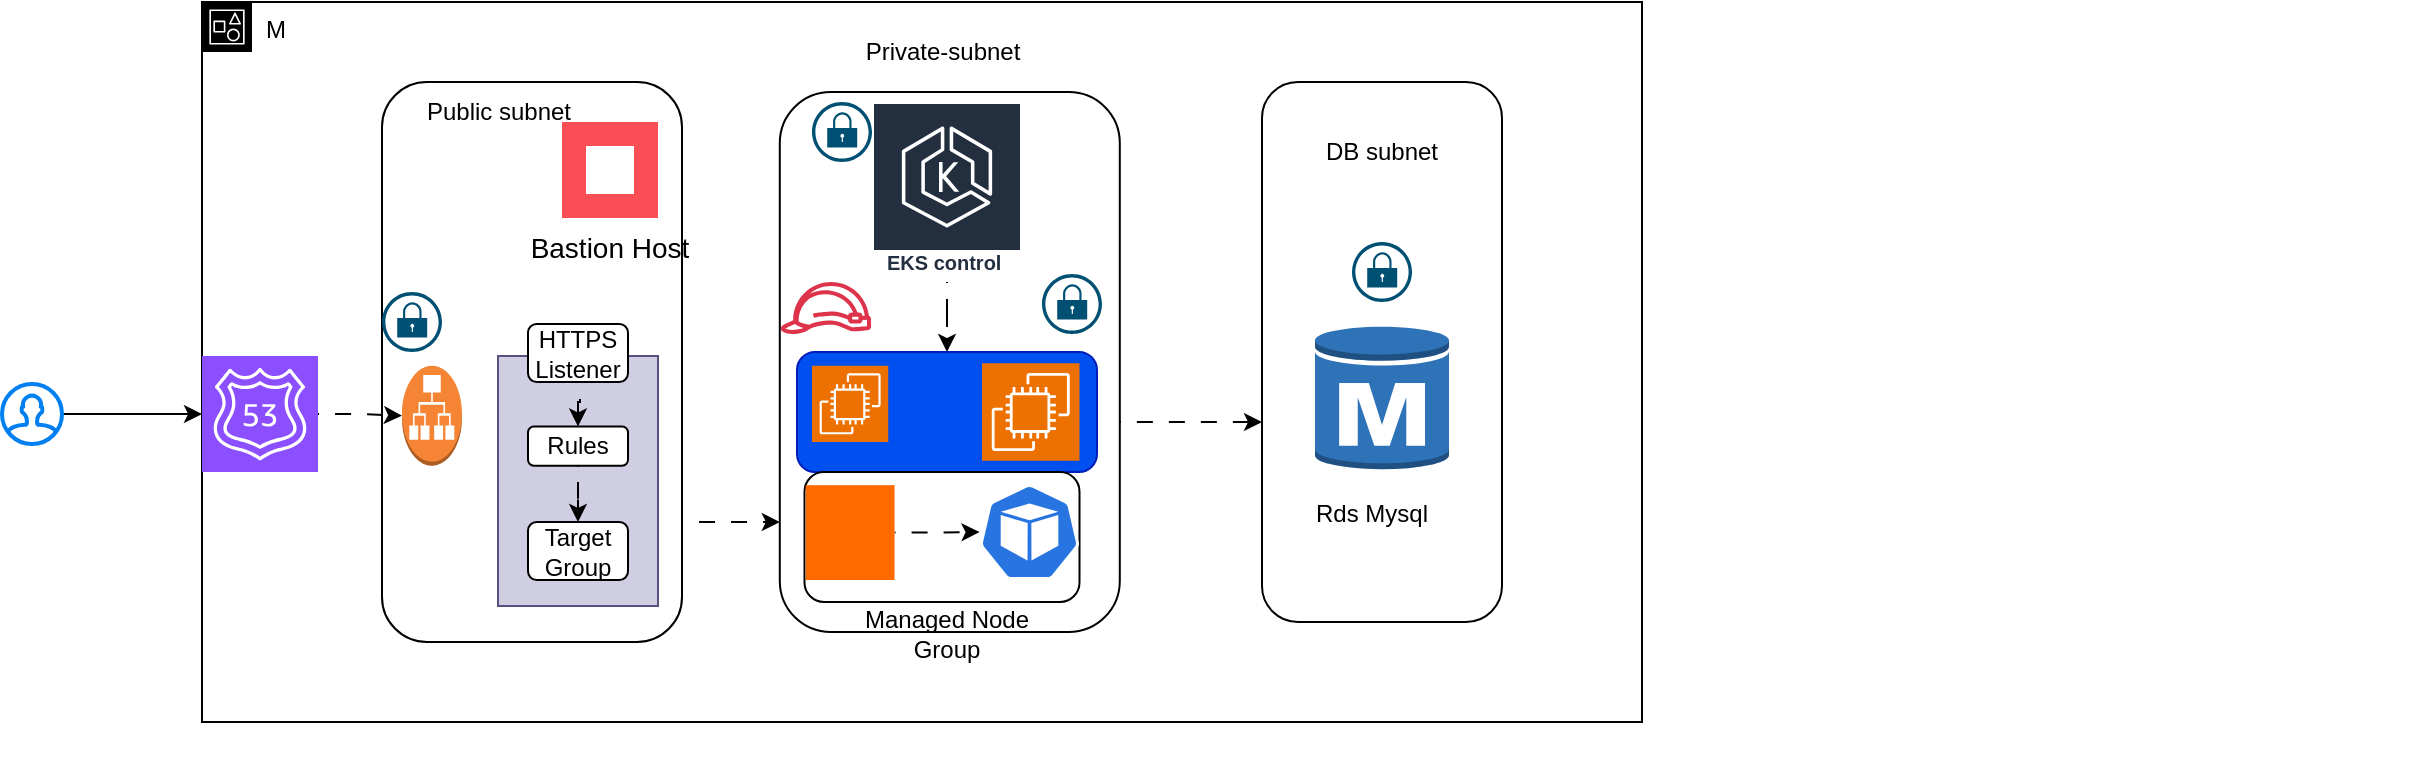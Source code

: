 <mxfile version="25.0.3">
  <diagram name="Page-1" id="2HxR4Ng5PD8vntgg9K9c">
    <mxGraphModel dx="1575" dy="1692" grid="1" gridSize="10" guides="1" tooltips="1" connect="1" arrows="1" fold="1" page="1" pageScale="1" pageWidth="850" pageHeight="1100" math="0" shadow="0">
      <root>
        <mxCell id="0" />
        <mxCell id="1" parent="0" />
        <mxCell id="MAdSaXPtCtztd2ttJc3T-1" value="AWS Account" style="points=[[0,0],[0.25,0],[0.5,0],[0.75,0],[1,0],[1,0.25],[1,0.5],[1,0.75],[1,1],[0.75,1],[0.5,1],[0.25,1],[0,1],[0,0.75],[0,0.5],[0,0.25]];outlineConnect=0;gradientColor=none;html=1;whiteSpace=wrap;fontSize=12;fontStyle=0;container=1;pointerEvents=0;collapsible=0;recursiveResize=0;shape=mxgraph.aws4.group;grIcon=mxgraph.aws4.group_account;strokeColor=#CD2264;fillColor=none;verticalAlign=top;align=left;spacingLeft=30;fontColor=#CD2264;dashed=0;" parent="1" vertex="1">
          <mxGeometry x="-70" y="-60" width="990" as="geometry" />
        </mxCell>
        <mxCell id="MAdSaXPtCtztd2ttJc3T-5" value="M" style="points=[[0,0],[0.25,0],[0.5,0],[0.75,0],[1,0],[1,0.25],[1,0.5],[1,0.75],[1,1],[0.75,1],[0.5,1],[0.25,1],[0,1],[0,0.75],[0,0.5],[0,0.25]];outlineConnect=0;html=1;whiteSpace=wrap;fontSize=12;fontStyle=0;container=1;pointerEvents=0;collapsible=0;recursiveResize=0;shape=mxgraph.aws4.group;grIcon=mxgraph.aws4.group_account;verticalAlign=top;align=left;spacingLeft=30;dashed=0;" parent="1" vertex="1">
          <mxGeometry x="-190" y="-120" width="720" height="360" as="geometry" />
        </mxCell>
        <mxCell id="MAdSaXPtCtztd2ttJc3T-7" value="" style="rounded=1;whiteSpace=wrap;html=1;" parent="MAdSaXPtCtztd2ttJc3T-5" vertex="1">
          <mxGeometry x="530" y="40" width="120" height="270" as="geometry" />
        </mxCell>
        <mxCell id="MAdSaXPtCtztd2ttJc3T-13" style="edgeStyle=orthogonalEdgeStyle;rounded=0;orthogonalLoop=1;jettySize=auto;html=1;flowAnimation=1;" parent="MAdSaXPtCtztd2ttJc3T-5" source="MAdSaXPtCtztd2ttJc3T-4" target="MAdSaXPtCtztd2ttJc3T-3" edge="1">
          <mxGeometry relative="1" as="geometry">
            <Array as="points">
              <mxPoint x="260" y="260" />
              <mxPoint x="260" y="260" />
            </Array>
          </mxGeometry>
        </mxCell>
        <mxCell id="MAdSaXPtCtztd2ttJc3T-4" value="" style="rounded=1;whiteSpace=wrap;html=1;" parent="MAdSaXPtCtztd2ttJc3T-5" vertex="1">
          <mxGeometry x="90" y="40" width="150" height="280" as="geometry" />
        </mxCell>
        <mxCell id="MAdSaXPtCtztd2ttJc3T-9" value="" style="outlineConnect=0;dashed=0;verticalLabelPosition=bottom;verticalAlign=top;align=center;html=1;shape=mxgraph.aws3.application_load_balancer;fillColor=#F58534;gradientColor=none;" parent="MAdSaXPtCtztd2ttJc3T-5" vertex="1">
          <mxGeometry x="100" y="181.87" width="30" height="50" as="geometry" />
        </mxCell>
        <mxCell id="MAdSaXPtCtztd2ttJc3T-11" value="" style="edgeStyle=orthogonalEdgeStyle;rounded=0;orthogonalLoop=1;jettySize=auto;html=1;flowAnimation=1;" parent="MAdSaXPtCtztd2ttJc3T-5" source="MAdSaXPtCtztd2ttJc3T-3" target="MAdSaXPtCtztd2ttJc3T-7" edge="1">
          <mxGeometry relative="1" as="geometry">
            <Array as="points">
              <mxPoint x="500" y="210" />
              <mxPoint x="500" y="210" />
            </Array>
          </mxGeometry>
        </mxCell>
        <mxCell id="MAdSaXPtCtztd2ttJc3T-3" value="" style="rounded=1;whiteSpace=wrap;html=1;" parent="MAdSaXPtCtztd2ttJc3T-5" vertex="1">
          <mxGeometry x="288.9" y="45" width="170" height="270" as="geometry" />
        </mxCell>
        <mxCell id="MAdSaXPtCtztd2ttJc3T-53" value="" style="edgeStyle=orthogonalEdgeStyle;rounded=0;orthogonalLoop=1;jettySize=auto;html=1;flowAnimation=1;" parent="MAdSaXPtCtztd2ttJc3T-5" source="MAdSaXPtCtztd2ttJc3T-10" target="MAdSaXPtCtztd2ttJc3T-16" edge="1">
          <mxGeometry relative="1" as="geometry" />
        </mxCell>
        <mxCell id="MAdSaXPtCtztd2ttJc3T-10" value="EKS control&amp;nbsp;" style="sketch=0;outlineConnect=0;fontColor=#232F3E;gradientColor=none;strokeColor=#ffffff;fillColor=#232F3E;dashed=0;verticalLabelPosition=middle;verticalAlign=bottom;align=center;html=1;whiteSpace=wrap;fontSize=10;fontStyle=1;spacing=3;shape=mxgraph.aws4.productIcon;prIcon=mxgraph.aws4.eks;" parent="MAdSaXPtCtztd2ttJc3T-5" vertex="1">
          <mxGeometry x="335" y="50" width="75" height="90" as="geometry" />
        </mxCell>
        <mxCell id="MAdSaXPtCtztd2ttJc3T-16" value="" style="rounded=1;whiteSpace=wrap;html=1;strokeColor=#001DBC;fillColor=#0050ef;fontColor=#ffffff;movable=0;resizable=0;rotatable=0;deletable=0;editable=0;locked=1;connectable=0;" parent="MAdSaXPtCtztd2ttJc3T-5" vertex="1">
          <mxGeometry x="297.5" y="175" width="150" height="60" as="geometry" />
        </mxCell>
        <mxCell id="MAdSaXPtCtztd2ttJc3T-18" value="" style="sketch=0;points=[[0,0,0],[0.25,0,0],[0.5,0,0],[0.75,0,0],[1,0,0],[0,1,0],[0.25,1,0],[0.5,1,0],[0.75,1,0],[1,1,0],[0,0.25,0],[0,0.5,0],[0,0.75,0],[1,0.25,0],[1,0.5,0],[1,0.75,0]];outlineConnect=0;fontColor=#232F3E;fillColor=#ED7100;strokeColor=#ffffff;dashed=0;verticalLabelPosition=bottom;verticalAlign=top;align=center;html=1;fontSize=12;fontStyle=0;aspect=fixed;shape=mxgraph.aws4.resourceIcon;resIcon=mxgraph.aws4.ec2;" parent="MAdSaXPtCtztd2ttJc3T-5" vertex="1">
          <mxGeometry x="305" y="181.87" width="38.13" height="38.13" as="geometry" />
        </mxCell>
        <mxCell id="MAdSaXPtCtztd2ttJc3T-21" value="" style="sketch=0;points=[[0,0,0],[0.25,0,0],[0.5,0,0],[0.75,0,0],[1,0,0],[0,1,0],[0.25,1,0],[0.5,1,0],[0.75,1,0],[1,1,0],[0,0.25,0],[0,0.5,0],[0,0.75,0],[1,0.25,0],[1,0.5,0],[1,0.75,0]];outlineConnect=0;fontColor=#232F3E;fillColor=#ED7100;strokeColor=#ffffff;dashed=0;verticalLabelPosition=bottom;verticalAlign=top;align=center;html=1;fontSize=12;fontStyle=0;aspect=fixed;shape=mxgraph.aws4.resourceIcon;resIcon=mxgraph.aws4.ec2;" parent="MAdSaXPtCtztd2ttJc3T-5" vertex="1">
          <mxGeometry x="390" y="180.62" width="48.75" height="48.75" as="geometry" />
        </mxCell>
        <mxCell id="MAdSaXPtCtztd2ttJc3T-22" value="Bastion Host" style="shape=rect;fillColor=#FA4D56;aspect=fixed;resizable=0;labelPosition=center;verticalLabelPosition=bottom;align=center;verticalAlign=top;strokeColor=none;fontSize=14;" parent="MAdSaXPtCtztd2ttJc3T-5" vertex="1">
          <mxGeometry x="180" y="60" width="48" height="48" as="geometry" />
        </mxCell>
        <mxCell id="MAdSaXPtCtztd2ttJc3T-23" value="" style="fillColor=#ffffff;strokeColor=none;dashed=0;outlineConnect=0;html=1;labelPosition=center;verticalLabelPosition=bottom;verticalAlign=top;part=1;movable=0;resizable=0;rotatable=0;shape=mxgraph.ibm_cloud.bastion-host" parent="MAdSaXPtCtztd2ttJc3T-22" vertex="1">
          <mxGeometry width="24" height="24" relative="1" as="geometry">
            <mxPoint x="12" y="12" as="offset" />
          </mxGeometry>
        </mxCell>
        <mxCell id="MAdSaXPtCtztd2ttJc3T-26" value="" style="edgeStyle=orthogonalEdgeStyle;rounded=0;orthogonalLoop=1;jettySize=auto;html=1;flowAnimation=1;" parent="MAdSaXPtCtztd2ttJc3T-5" source="MAdSaXPtCtztd2ttJc3T-25" target="MAdSaXPtCtztd2ttJc3T-9" edge="1">
          <mxGeometry relative="1" as="geometry" />
        </mxCell>
        <mxCell id="MAdSaXPtCtztd2ttJc3T-25" value="" style="sketch=0;points=[[0,0,0],[0.25,0,0],[0.5,0,0],[0.75,0,0],[1,0,0],[0,1,0],[0.25,1,0],[0.5,1,0],[0.75,1,0],[1,1,0],[0,0.25,0],[0,0.5,0],[0,0.75,0],[1,0.25,0],[1,0.5,0],[1,0.75,0]];outlineConnect=0;fontColor=#232F3E;fillColor=#8C4FFF;strokeColor=#ffffff;dashed=0;verticalLabelPosition=bottom;verticalAlign=top;align=center;html=1;fontSize=12;fontStyle=0;aspect=fixed;shape=mxgraph.aws4.resourceIcon;resIcon=mxgraph.aws4.route_53;" parent="MAdSaXPtCtztd2ttJc3T-5" vertex="1">
          <mxGeometry y="177" width="58" height="58" as="geometry" />
        </mxCell>
        <mxCell id="MAdSaXPtCtztd2ttJc3T-27" value="" style="outlineConnect=0;dashed=0;verticalLabelPosition=bottom;verticalAlign=top;align=center;html=1;shape=mxgraph.aws3.rds_db_instance;fillColor=#2E73B8;gradientColor=none;" parent="MAdSaXPtCtztd2ttJc3T-5" vertex="1">
          <mxGeometry x="556.5" y="161" width="67" height="74" as="geometry" />
        </mxCell>
        <mxCell id="MAdSaXPtCtztd2ttJc3T-28" value="" style="sketch=0;points=[[0.5,0,0],[1,0.5,0],[0.5,1,0],[0,0.5,0],[0.145,0.145,0],[0.856,0.145,0],[0.855,0.856,0],[0.145,0.855,0]];verticalLabelPosition=bottom;html=1;verticalAlign=top;aspect=fixed;align=center;pointerEvents=1;shape=mxgraph.cisco19.lock;fillColor=#005073;strokeColor=none;" parent="MAdSaXPtCtztd2ttJc3T-5" vertex="1">
          <mxGeometry x="575" y="120" width="30" height="30" as="geometry" />
        </mxCell>
        <mxCell id="MAdSaXPtCtztd2ttJc3T-29" value="" style="sketch=0;points=[[0.5,0,0],[1,0.5,0],[0.5,1,0],[0,0.5,0],[0.145,0.145,0],[0.856,0.145,0],[0.855,0.856,0],[0.145,0.855,0]];verticalLabelPosition=bottom;html=1;verticalAlign=top;aspect=fixed;align=center;pointerEvents=1;shape=mxgraph.cisco19.lock;fillColor=#005073;strokeColor=none;" parent="MAdSaXPtCtztd2ttJc3T-5" vertex="1">
          <mxGeometry x="305" y="50" width="30" height="30" as="geometry" />
        </mxCell>
        <mxCell id="MAdSaXPtCtztd2ttJc3T-30" value="" style="sketch=0;points=[[0.5,0,0],[1,0.5,0],[0.5,1,0],[0,0.5,0],[0.145,0.145,0],[0.856,0.145,0],[0.855,0.856,0],[0.145,0.855,0]];verticalLabelPosition=bottom;html=1;verticalAlign=top;aspect=fixed;align=center;pointerEvents=1;shape=mxgraph.cisco19.lock;fillColor=#005073;strokeColor=none;" parent="MAdSaXPtCtztd2ttJc3T-5" vertex="1">
          <mxGeometry x="420" y="136" width="30" height="30" as="geometry" />
        </mxCell>
        <mxCell id="MAdSaXPtCtztd2ttJc3T-50" value="" style="sketch=0;points=[[0.5,0,0],[1,0.5,0],[0.5,1,0],[0,0.5,0],[0.145,0.145,0],[0.856,0.145,0],[0.855,0.856,0],[0.145,0.855,0]];verticalLabelPosition=bottom;html=1;verticalAlign=top;aspect=fixed;align=center;pointerEvents=1;shape=mxgraph.cisco19.lock;fillColor=#005073;strokeColor=none;" parent="MAdSaXPtCtztd2ttJc3T-5" vertex="1">
          <mxGeometry x="90" y="145" width="30" height="30" as="geometry" />
        </mxCell>
        <mxCell id="MAdSaXPtCtztd2ttJc3T-52" value="" style="sketch=0;outlineConnect=0;fontColor=#232F3E;gradientColor=none;fillColor=#DD344C;strokeColor=none;dashed=0;verticalLabelPosition=bottom;verticalAlign=top;align=center;html=1;fontSize=12;fontStyle=0;aspect=fixed;pointerEvents=1;shape=mxgraph.aws4.role;" parent="MAdSaXPtCtztd2ttJc3T-5" vertex="1">
          <mxGeometry x="288.9" y="140" width="46.1" height="26" as="geometry" />
        </mxCell>
        <mxCell id="NPVtZ-30U368gHIfS6Fi-1" value="Public subnet" style="text;html=1;align=center;verticalAlign=middle;whiteSpace=wrap;rounded=0;" parent="MAdSaXPtCtztd2ttJc3T-5" vertex="1">
          <mxGeometry x="108" y="40" width="81" height="30" as="geometry" />
        </mxCell>
        <mxCell id="NPVtZ-30U368gHIfS6Fi-2" value="Private-subnet" style="text;html=1;align=center;verticalAlign=middle;whiteSpace=wrap;rounded=0;" parent="MAdSaXPtCtztd2ttJc3T-5" vertex="1">
          <mxGeometry x="327.5" y="10" width="85" height="30" as="geometry" />
        </mxCell>
        <mxCell id="NPVtZ-30U368gHIfS6Fi-3" value="DB subnet" style="text;html=1;align=center;verticalAlign=middle;whiteSpace=wrap;rounded=0;" parent="MAdSaXPtCtztd2ttJc3T-5" vertex="1">
          <mxGeometry x="560" y="60" width="60" height="30" as="geometry" />
        </mxCell>
        <mxCell id="7nfHV3ub4k7Z6sYTq1c4-2" value="" style="rounded=0;whiteSpace=wrap;html=1;fillColor=#d0cee2;strokeColor=#56517e;" vertex="1" parent="MAdSaXPtCtztd2ttJc3T-5">
          <mxGeometry x="148" y="177" width="80" height="125.01" as="geometry" />
        </mxCell>
        <mxCell id="7nfHV3ub4k7Z6sYTq1c4-6" value="" style="edgeStyle=orthogonalEdgeStyle;rounded=0;orthogonalLoop=1;jettySize=auto;html=1;flowAnimation=1;" edge="1" parent="MAdSaXPtCtztd2ttJc3T-5" source="7nfHV3ub4k7Z6sYTq1c4-3" target="7nfHV3ub4k7Z6sYTq1c4-5">
          <mxGeometry relative="1" as="geometry" />
        </mxCell>
        <mxCell id="7nfHV3ub4k7Z6sYTq1c4-3" value="&lt;div&gt;Rules&lt;/div&gt;" style="rounded=1;whiteSpace=wrap;html=1;" vertex="1" parent="MAdSaXPtCtztd2ttJc3T-5">
          <mxGeometry x="163" y="212.24" width="50" height="19.63" as="geometry" />
        </mxCell>
        <mxCell id="7nfHV3ub4k7Z6sYTq1c4-11" value="" style="edgeStyle=orthogonalEdgeStyle;rounded=0;orthogonalLoop=1;jettySize=auto;html=1;entryX=0.5;entryY=0;entryDx=0;entryDy=0;flowAnimation=1;" edge="1" parent="MAdSaXPtCtztd2ttJc3T-5" source="7nfHV3ub4k7Z6sYTq1c4-4" target="7nfHV3ub4k7Z6sYTq1c4-3">
          <mxGeometry relative="1" as="geometry">
            <mxPoint x="188" y="200" as="targetPoint" />
            <Array as="points">
              <mxPoint x="188" y="190" />
              <mxPoint x="189" y="190" />
              <mxPoint x="189" y="200" />
              <mxPoint x="188" y="200" />
            </Array>
          </mxGeometry>
        </mxCell>
        <mxCell id="7nfHV3ub4k7Z6sYTq1c4-4" value="HTTPS&lt;div&gt;Listener&lt;/div&gt;" style="rounded=1;whiteSpace=wrap;html=1;" vertex="1" parent="MAdSaXPtCtztd2ttJc3T-5">
          <mxGeometry x="163" y="161" width="50" height="29" as="geometry" />
        </mxCell>
        <mxCell id="7nfHV3ub4k7Z6sYTq1c4-5" value="&lt;div&gt;Target&lt;/div&gt;&lt;div&gt;Group&lt;/div&gt;" style="rounded=1;whiteSpace=wrap;html=1;" vertex="1" parent="MAdSaXPtCtztd2ttJc3T-5">
          <mxGeometry x="163" y="260" width="50" height="29" as="geometry" />
        </mxCell>
        <mxCell id="7nfHV3ub4k7Z6sYTq1c4-17" value="" style="rounded=1;whiteSpace=wrap;html=1;" vertex="1" parent="MAdSaXPtCtztd2ttJc3T-5">
          <mxGeometry x="301.25" y="235" width="137.5" height="65" as="geometry" />
        </mxCell>
        <mxCell id="7nfHV3ub4k7Z6sYTq1c4-18" value="" style="aspect=fixed;sketch=0;html=1;dashed=0;whitespace=wrap;verticalLabelPosition=bottom;verticalAlign=top;fillColor=#2875E2;strokeColor=#ffffff;points=[[0.005,0.63,0],[0.1,0.2,0],[0.9,0.2,0],[0.5,0,0],[0.995,0.63,0],[0.72,0.99,0],[0.5,1,0],[0.28,0.99,0]];shape=mxgraph.kubernetes.icon2;prIcon=pod" vertex="1" parent="MAdSaXPtCtztd2ttJc3T-5">
          <mxGeometry x="388.75" y="241" width="50" height="48" as="geometry" />
        </mxCell>
        <mxCell id="7nfHV3ub4k7Z6sYTq1c4-21" value="" style="edgeStyle=orthogonalEdgeStyle;rounded=0;orthogonalLoop=1;jettySize=auto;html=1;flowAnimation=1;" edge="1" parent="MAdSaXPtCtztd2ttJc3T-5" source="7nfHV3ub4k7Z6sYTq1c4-20" target="7nfHV3ub4k7Z6sYTq1c4-18">
          <mxGeometry relative="1" as="geometry" />
        </mxCell>
        <mxCell id="7nfHV3ub4k7Z6sYTq1c4-20" value="" style="points=[];aspect=fixed;html=1;align=center;shadow=0;dashed=0;fillColor=#FF6A00;strokeColor=none;shape=mxgraph.alibaba_cloud.drds_distribute_relational_database_service;" vertex="1" parent="MAdSaXPtCtztd2ttJc3T-5">
          <mxGeometry x="301.87" y="241.6" width="44.4" height="47.4" as="geometry" />
        </mxCell>
        <mxCell id="7nfHV3ub4k7Z6sYTq1c4-22" value="Managed Node Group&lt;div&gt;&lt;br&gt;&lt;/div&gt;&lt;div&gt;&lt;br&gt;&lt;/div&gt;&lt;div&gt;&lt;br&gt;&lt;div&gt;&lt;br&gt;&lt;/div&gt;&lt;/div&gt;" style="text;html=1;align=center;verticalAlign=middle;whiteSpace=wrap;rounded=0;" vertex="1" parent="MAdSaXPtCtztd2ttJc3T-5">
          <mxGeometry x="321.88" y="330" width="101.25" height="30" as="geometry" />
        </mxCell>
        <mxCell id="7nfHV3ub4k7Z6sYTq1c4-24" value="Rds Mysql" style="text;html=1;align=center;verticalAlign=middle;whiteSpace=wrap;rounded=0;" vertex="1" parent="MAdSaXPtCtztd2ttJc3T-5">
          <mxGeometry x="555" y="241" width="60" height="30" as="geometry" />
        </mxCell>
        <mxCell id="7nfHV3ub4k7Z6sYTq1c4-14" value="" style="edgeStyle=orthogonalEdgeStyle;rounded=0;orthogonalLoop=1;jettySize=auto;html=1;" edge="1" parent="1" source="7nfHV3ub4k7Z6sYTq1c4-13" target="MAdSaXPtCtztd2ttJc3T-25">
          <mxGeometry relative="1" as="geometry" />
        </mxCell>
        <mxCell id="7nfHV3ub4k7Z6sYTq1c4-13" value="" style="html=1;verticalLabelPosition=bottom;align=center;labelBackgroundColor=#ffffff;verticalAlign=top;strokeWidth=2;strokeColor=#0080F0;shadow=0;dashed=0;shape=mxgraph.ios7.icons.user;" vertex="1" parent="1">
          <mxGeometry x="-290" y="71" width="30" height="30" as="geometry" />
        </mxCell>
      </root>
    </mxGraphModel>
  </diagram>
</mxfile>
